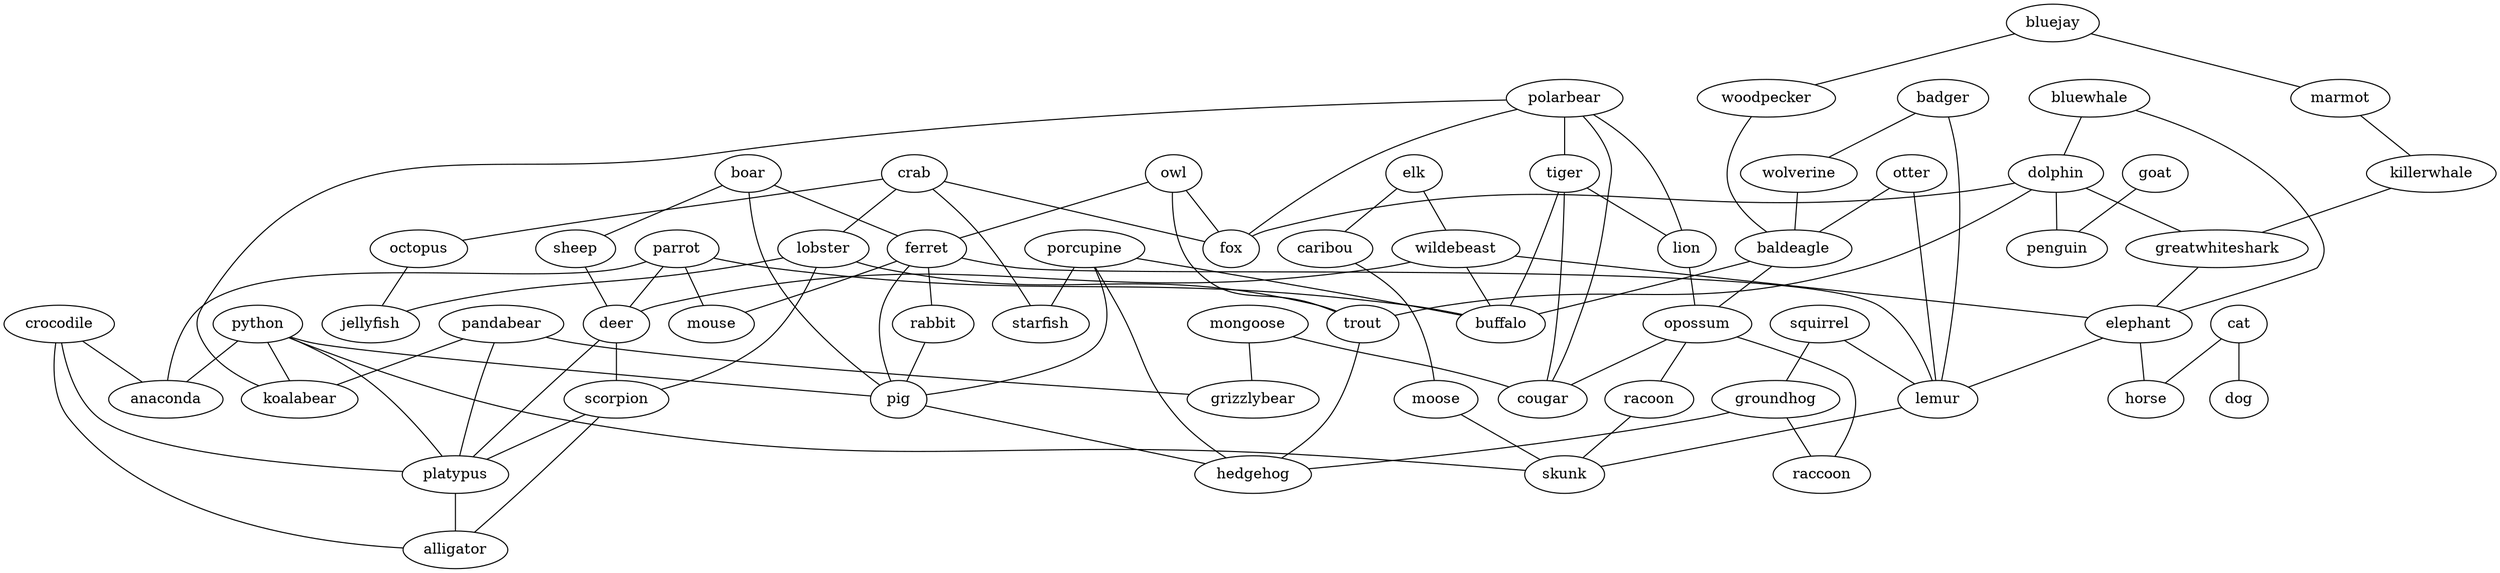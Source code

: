 strict graph  {
	owl -- ferret	 [weight=1];
	owl -- fox	 [weight=1];
	owl -- trout	 [weight=1];
	pandabear -- grizzlybear	 [weight=1];
	pandabear -- koalabear	 [weight=1];
	pandabear -- platypus	 [weight=1];
	crocodile -- anaconda	 [weight=1];
	crocodile -- platypus	 [weight=1];
	crocodile -- alligator	 [weight=1];
	mongoose -- grizzlybear	 [weight=1];
	mongoose -- cougar	 [weight=1];
	boar -- sheep	 [weight=1];
	boar -- ferret	 [weight=1];
	boar -- pig	 [weight=1];
	badger -- wolverine	 [weight=1];
	badger -- lemur	 [weight=1];
	sheep -- deer	 [weight=1];
	elk -- caribou	 [weight=1];
	elk -- wildebeast	 [weight=1];
	crab -- starfish	 [weight=1];
	crab -- lobster	 [weight=1];
	crab -- fox	 [weight=1];
	crab -- octopus	 [weight=1];
	polarbear -- tiger	 [weight=1];
	polarbear -- lion	 [weight=1];
	polarbear -- fox	 [weight=1];
	polarbear -- koalabear	 [weight=1];
	polarbear -- cougar	 [weight=1];
	porcupine -- starfish	 [weight=1];
	porcupine -- pig	 [weight=1];
	porcupine -- buffalo	 [weight=1];
	porcupine -- hedgehog	 [weight=1];
	squirrel -- groundhog	 [weight=1];
	squirrel -- lemur	 [weight=1];
	python -- pig	 [weight=1];
	python -- anaconda	 [weight=1];
	python -- koalabear	 [weight=1];
	python -- platypus	 [weight=1];
	python -- skunk	 [weight=1];
	caribou -- moose	 [weight=1];
	tiger -- lion	 [weight=1];
	tiger -- cougar	 [weight=1];
	tiger -- buffalo	 [weight=1];
	ferret -- rabbit	 [weight=1];
	ferret -- pig	 [weight=1];
	ferret -- mouse	 [weight=1];
	ferret -- lemur	 [weight=1];
	rabbit -- pig	 [weight=1];
	otter -- baldeagle	 [weight=1];
	otter -- lemur	 [weight=1];
	parrot -- deer	 [weight=1];
	parrot -- anaconda	 [weight=1];
	parrot -- mouse	 [weight=1];
	parrot -- buffalo	 [weight=1];
	bluejay -- marmot	 [weight=1];
	bluejay -- woodpecker	 [weight=1];
	cat -- horse	 [weight=1];
	cat -- dog	 [weight=1];
	wildebeast -- deer	 [weight=1];
	wildebeast -- elephant	 [weight=1];
	wildebeast -- buffalo	 [weight=1];
	bluewhale -- dolphin	 [weight=1];
	bluewhale -- elephant	 [weight=1];
	marmot -- killerwhale	 [weight=1];
	dolphin -- fox	 [weight=1];
	dolphin -- greatwhiteshark	 [weight=1];
	dolphin -- trout	 [weight=1];
	dolphin -- penguin	 [weight=1];
	deer -- scorpion	 [weight=1];
	deer -- platypus	 [weight=1];
	pig -- hedgehog	 [weight=1];
	lion -- opossum	 [weight=1];
	lobster -- trout	 [weight=1];
	lobster -- scorpion	 [weight=1];
	lobster -- jellyfish	 [weight=1];
	woodpecker -- baldeagle	 [weight=1];
	killerwhale -- greatwhiteshark	 [weight=1];
	greatwhiteshark -- elephant	 [weight=1];
	wolverine -- baldeagle	 [weight=1];
	baldeagle -- opossum	 [weight=1];
	baldeagle -- buffalo	 [weight=1];
	elephant -- horse	 [weight=1];
	elephant -- lemur	 [weight=1];
	goat -- penguin	 [weight=1];
	trout -- hedgehog	 [weight=1];
	moose -- skunk	 [weight=1];
	octopus -- jellyfish	 [weight=1];
	scorpion -- platypus	 [weight=1];
	scorpion -- alligator	 [weight=1];
	opossum -- racoon	 [weight=1];
	opossum -- cougar	 [weight=1];
	opossum -- raccoon	 [weight=1];
	racoon -- skunk	 [weight=1];
	groundhog -- raccoon	 [weight=1];
	groundhog -- hedgehog	 [weight=1];
	lemur -- skunk	 [weight=1];
	platypus -- alligator	 [weight=1];
}
